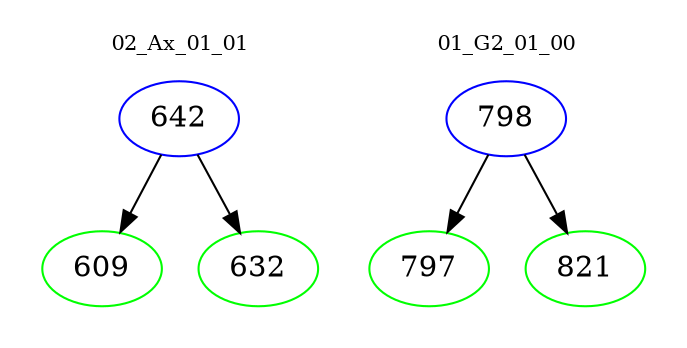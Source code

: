 digraph{
subgraph cluster_0 {
color = white
label = "02_Ax_01_01";
fontsize=10;
T0_642 [label="642", color="blue"]
T0_642 -> T0_609 [color="black"]
T0_609 [label="609", color="green"]
T0_642 -> T0_632 [color="black"]
T0_632 [label="632", color="green"]
}
subgraph cluster_1 {
color = white
label = "01_G2_01_00";
fontsize=10;
T1_798 [label="798", color="blue"]
T1_798 -> T1_797 [color="black"]
T1_797 [label="797", color="green"]
T1_798 -> T1_821 [color="black"]
T1_821 [label="821", color="green"]
}
}
